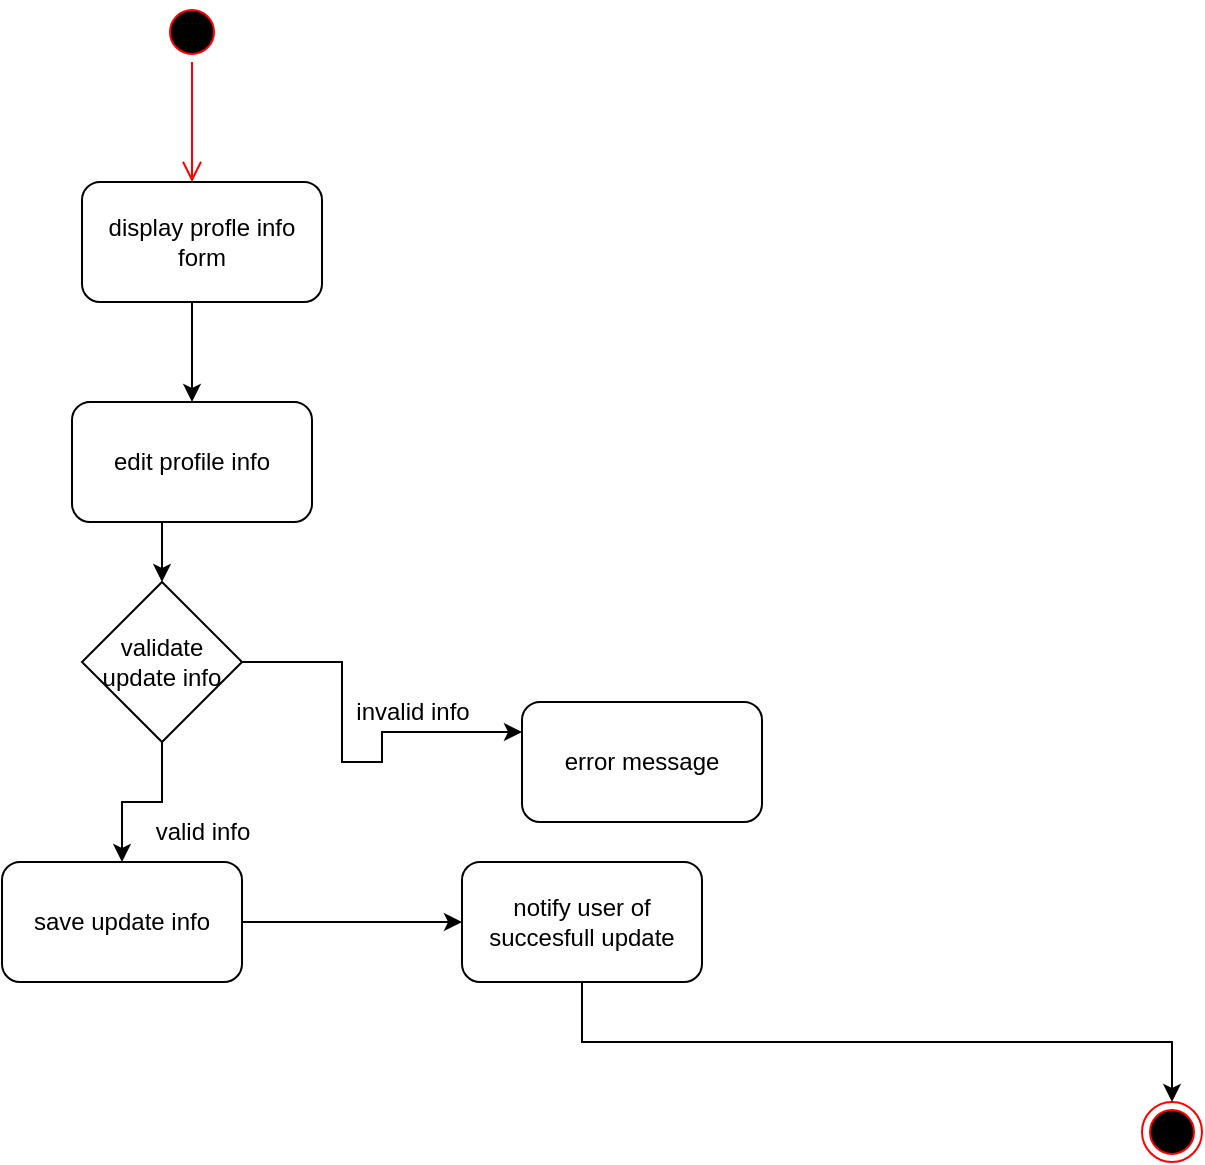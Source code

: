 <mxfile version="24.7.14">
  <diagram name="Page-1" id="CrLthFBTei8RshZk1S5P">
    <mxGraphModel dx="864" dy="466" grid="1" gridSize="10" guides="1" tooltips="1" connect="1" arrows="1" fold="1" page="1" pageScale="1" pageWidth="850" pageHeight="1100" math="0" shadow="0">
      <root>
        <mxCell id="0" />
        <mxCell id="1" parent="0" />
        <mxCell id="BoYmpK9ckrPkbvIWxogE-1" value="" style="ellipse;html=1;shape=startState;fillColor=#000000;strokeColor=#ff0000;" vertex="1" parent="1">
          <mxGeometry x="110" y="60" width="30" height="30" as="geometry" />
        </mxCell>
        <mxCell id="BoYmpK9ckrPkbvIWxogE-2" value="" style="edgeStyle=orthogonalEdgeStyle;html=1;verticalAlign=bottom;endArrow=open;endSize=8;strokeColor=#ff0000;rounded=0;" edge="1" source="BoYmpK9ckrPkbvIWxogE-1" parent="1">
          <mxGeometry relative="1" as="geometry">
            <mxPoint x="125" y="150" as="targetPoint" />
          </mxGeometry>
        </mxCell>
        <mxCell id="BoYmpK9ckrPkbvIWxogE-3" value="display profle info form" style="rounded=1;whiteSpace=wrap;html=1;" vertex="1" parent="1">
          <mxGeometry x="70" y="150" width="120" height="60" as="geometry" />
        </mxCell>
        <mxCell id="BoYmpK9ckrPkbvIWxogE-31" style="edgeStyle=orthogonalEdgeStyle;rounded=0;orthogonalLoop=1;jettySize=auto;html=1;exitX=0.5;exitY=1;exitDx=0;exitDy=0;entryX=0.5;entryY=0;entryDx=0;entryDy=0;" edge="1" parent="1" source="BoYmpK9ckrPkbvIWxogE-5" target="BoYmpK9ckrPkbvIWxogE-16">
          <mxGeometry relative="1" as="geometry" />
        </mxCell>
        <mxCell id="BoYmpK9ckrPkbvIWxogE-5" value="edit profile info" style="rounded=1;whiteSpace=wrap;html=1;" vertex="1" parent="1">
          <mxGeometry x="65" y="260" width="120" height="60" as="geometry" />
        </mxCell>
        <mxCell id="BoYmpK9ckrPkbvIWxogE-9" value="" style="endArrow=classic;html=1;rounded=0;entryX=0.5;entryY=0;entryDx=0;entryDy=0;exitX=0.5;exitY=1;exitDx=0;exitDy=0;" edge="1" parent="1" target="BoYmpK9ckrPkbvIWxogE-5">
          <mxGeometry width="50" height="50" relative="1" as="geometry">
            <mxPoint x="125" y="210" as="sourcePoint" />
            <mxPoint x="127.5" y="280" as="targetPoint" />
          </mxGeometry>
        </mxCell>
        <mxCell id="BoYmpK9ckrPkbvIWxogE-13" value="" style="ellipse;html=1;shape=endState;fillColor=#000000;strokeColor=#ff0000;" vertex="1" parent="1">
          <mxGeometry x="600" y="610" width="30" height="30" as="geometry" />
        </mxCell>
        <mxCell id="BoYmpK9ckrPkbvIWxogE-30" style="edgeStyle=orthogonalEdgeStyle;rounded=0;orthogonalLoop=1;jettySize=auto;html=1;exitX=0.5;exitY=1;exitDx=0;exitDy=0;" edge="1" parent="1" source="BoYmpK9ckrPkbvIWxogE-16" target="BoYmpK9ckrPkbvIWxogE-17">
          <mxGeometry relative="1" as="geometry" />
        </mxCell>
        <mxCell id="BoYmpK9ckrPkbvIWxogE-33" style="edgeStyle=orthogonalEdgeStyle;rounded=0;orthogonalLoop=1;jettySize=auto;html=1;exitX=1;exitY=0.5;exitDx=0;exitDy=0;entryX=0;entryY=0.25;entryDx=0;entryDy=0;" edge="1" parent="1" source="BoYmpK9ckrPkbvIWxogE-16" target="BoYmpK9ckrPkbvIWxogE-26">
          <mxGeometry relative="1" as="geometry">
            <Array as="points">
              <mxPoint x="200" y="390" />
              <mxPoint x="200" y="440" />
              <mxPoint x="220" y="440" />
            </Array>
          </mxGeometry>
        </mxCell>
        <mxCell id="BoYmpK9ckrPkbvIWxogE-16" value="validate update info" style="rhombus;whiteSpace=wrap;html=1;" vertex="1" parent="1">
          <mxGeometry x="70" y="350" width="80" height="80" as="geometry" />
        </mxCell>
        <mxCell id="BoYmpK9ckrPkbvIWxogE-29" style="edgeStyle=orthogonalEdgeStyle;rounded=0;orthogonalLoop=1;jettySize=auto;html=1;exitX=1;exitY=0.5;exitDx=0;exitDy=0;entryX=0;entryY=0.5;entryDx=0;entryDy=0;" edge="1" parent="1" source="BoYmpK9ckrPkbvIWxogE-17" target="BoYmpK9ckrPkbvIWxogE-21">
          <mxGeometry relative="1" as="geometry">
            <mxPoint x="210" y="525" as="targetPoint" />
          </mxGeometry>
        </mxCell>
        <mxCell id="BoYmpK9ckrPkbvIWxogE-17" value="save update info" style="rounded=1;whiteSpace=wrap;html=1;" vertex="1" parent="1">
          <mxGeometry x="30" y="490" width="120" height="60" as="geometry" />
        </mxCell>
        <mxCell id="BoYmpK9ckrPkbvIWxogE-24" style="edgeStyle=orthogonalEdgeStyle;rounded=0;orthogonalLoop=1;jettySize=auto;html=1;exitX=0.5;exitY=1;exitDx=0;exitDy=0;entryX=0.5;entryY=0;entryDx=0;entryDy=0;" edge="1" parent="1" source="BoYmpK9ckrPkbvIWxogE-21" target="BoYmpK9ckrPkbvIWxogE-13">
          <mxGeometry relative="1" as="geometry" />
        </mxCell>
        <mxCell id="BoYmpK9ckrPkbvIWxogE-21" value="notify user of succesfull update" style="rounded=1;whiteSpace=wrap;html=1;" vertex="1" parent="1">
          <mxGeometry x="260" y="490" width="120" height="60" as="geometry" />
        </mxCell>
        <mxCell id="BoYmpK9ckrPkbvIWxogE-26" value="error message" style="rounded=1;whiteSpace=wrap;html=1;" vertex="1" parent="1">
          <mxGeometry x="290" y="410" width="120" height="60" as="geometry" />
        </mxCell>
        <mxCell id="BoYmpK9ckrPkbvIWxogE-32" value="valid info" style="text;html=1;align=center;verticalAlign=middle;resizable=0;points=[];autosize=1;strokeColor=none;fillColor=none;" vertex="1" parent="1">
          <mxGeometry x="95" y="460" width="70" height="30" as="geometry" />
        </mxCell>
        <mxCell id="BoYmpK9ckrPkbvIWxogE-34" value="invalid info" style="text;html=1;align=center;verticalAlign=middle;resizable=0;points=[];autosize=1;strokeColor=none;fillColor=none;" vertex="1" parent="1">
          <mxGeometry x="195" y="400" width="80" height="30" as="geometry" />
        </mxCell>
      </root>
    </mxGraphModel>
  </diagram>
</mxfile>
